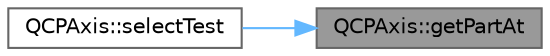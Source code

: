 digraph "QCPAxis::getPartAt"
{
 // LATEX_PDF_SIZE
  bgcolor="transparent";
  edge [fontname=Helvetica,fontsize=10,labelfontname=Helvetica,labelfontsize=10];
  node [fontname=Helvetica,fontsize=10,shape=box,height=0.2,width=0.4];
  rankdir="RL";
  Node1 [label="QCPAxis::getPartAt",height=0.2,width=0.4,color="gray40", fillcolor="grey60", style="filled", fontcolor="black",tooltip=" "];
  Node1 -> Node2 [dir="back",color="steelblue1",style="solid"];
  Node2 [label="QCPAxis::selectTest",height=0.2,width=0.4,color="grey40", fillcolor="white", style="filled",URL="$class_q_c_p_axis.html#a63b7103c57fe9acfbce164334ea837f8",tooltip=" "];
}
